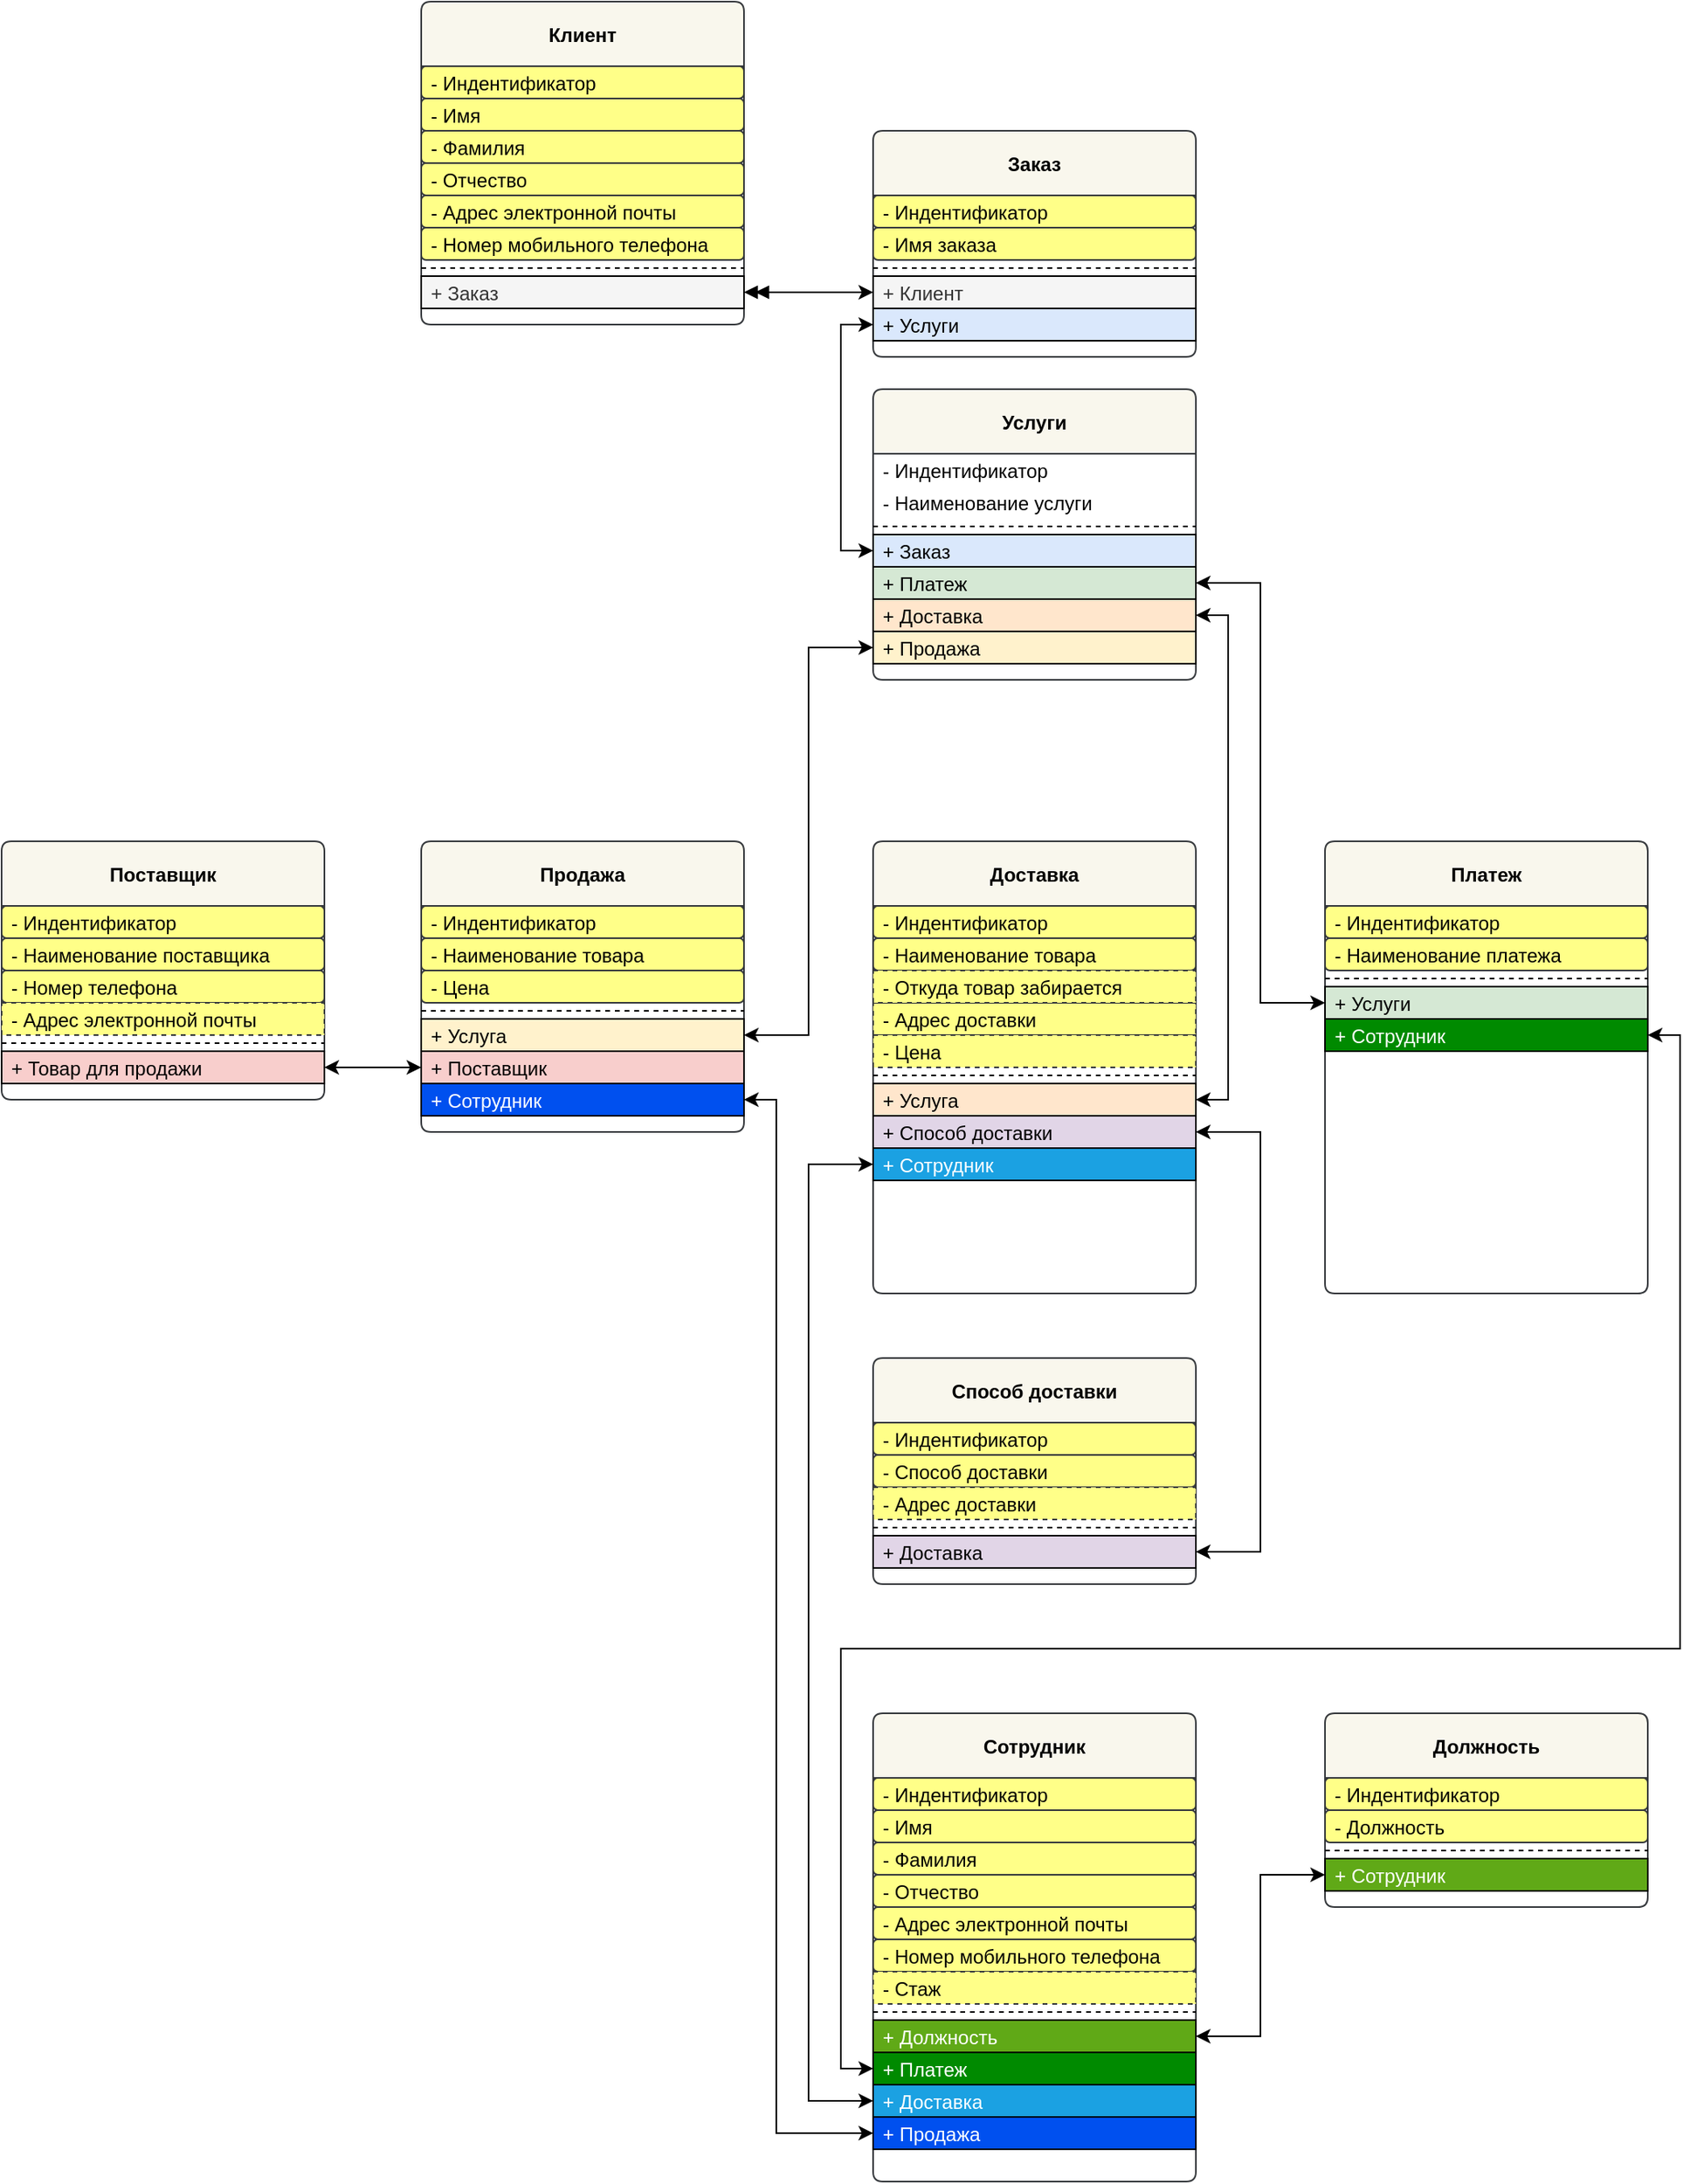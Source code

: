 <mxfile version="15.4.3" type="device"><diagram id="R2lEEEUBdFMjLlhIrx00" name="Page-1"><mxGraphModel dx="4063" dy="54" grid="1" gridSize="10" guides="1" tooltips="1" connect="1" arrows="1" fold="1" page="1" pageScale="1" pageWidth="850" pageHeight="1100" math="0" shadow="0" extFonts="Permanent Marker^https://fonts.googleapis.com/css?family=Permanent+Marker"><root><mxCell id="0"/><mxCell id="1" parent="0"/><mxCell id="EN-Alx5AY8jJZSMHqA6q-45" value="Клиент" style="swimlane;labelBorderColor=none;fontStyle=1;startSize=40;rounded=1;arcSize=5;fillColor=#f9f7ed;strokeColor=#36393d;" vertex="1" parent="1"><mxGeometry x="720" y="2400" width="200" height="200" as="geometry"/></mxCell><mxCell id="EN-Alx5AY8jJZSMHqA6q-49" value="- Имя" style="text;strokeColor=#36393d;fillColor=#ffff88;spacingLeft=4;spacingRight=4;overflow=hidden;rotatable=0;points=[[0,0.5],[1,0.5]];portConstraint=eastwest;fontSize=12;rounded=1;labelBorderColor=none;verticalAlign=middle;" vertex="1" parent="EN-Alx5AY8jJZSMHqA6q-45"><mxGeometry y="60" width="200" height="20" as="geometry"/></mxCell><mxCell id="EN-Alx5AY8jJZSMHqA6q-50" value="- Фамилия" style="text;strokeColor=#36393d;fillColor=#ffff88;spacingLeft=4;spacingRight=4;overflow=hidden;rotatable=0;points=[[0,0.5],[1,0.5]];portConstraint=eastwest;fontSize=12;rounded=1;labelBorderColor=none;verticalAlign=middle;" vertex="1" parent="EN-Alx5AY8jJZSMHqA6q-45"><mxGeometry y="80" width="200" height="20" as="geometry"/></mxCell><mxCell id="EN-Alx5AY8jJZSMHqA6q-51" value="- Отчество" style="text;strokeColor=#36393d;fillColor=#ffff88;spacingLeft=4;spacingRight=4;overflow=hidden;rotatable=0;points=[[0,0.5],[1,0.5]];portConstraint=eastwest;fontSize=12;rounded=1;labelBorderColor=none;verticalAlign=middle;" vertex="1" parent="EN-Alx5AY8jJZSMHqA6q-45"><mxGeometry y="100" width="200" height="20" as="geometry"/></mxCell><mxCell id="EN-Alx5AY8jJZSMHqA6q-52" value="- Индентификатор" style="text;strokeColor=#36393d;fillColor=#ffff88;spacingLeft=4;spacingRight=4;overflow=hidden;rotatable=0;points=[[0,0.5],[1,0.5]];portConstraint=eastwest;fontSize=12;rounded=1;labelBorderColor=none;verticalAlign=middle;" vertex="1" parent="EN-Alx5AY8jJZSMHqA6q-45"><mxGeometry y="40" width="200" height="20" as="geometry"/></mxCell><mxCell id="EN-Alx5AY8jJZSMHqA6q-53" value="- Адрес электронной почты" style="text;strokeColor=#36393d;fillColor=#ffff88;spacingLeft=4;spacingRight=4;overflow=hidden;rotatable=0;points=[[0,0.5],[1,0.5]];portConstraint=eastwest;fontSize=12;rounded=1;labelBorderColor=none;verticalAlign=middle;" vertex="1" parent="EN-Alx5AY8jJZSMHqA6q-45"><mxGeometry y="120" width="200" height="20" as="geometry"/></mxCell><mxCell id="EN-Alx5AY8jJZSMHqA6q-54" value="- Номер мобильного телефона" style="text;strokeColor=#36393d;fillColor=#ffff88;spacingLeft=4;spacingRight=4;overflow=hidden;rotatable=0;points=[[0,0.5],[1,0.5]];portConstraint=eastwest;fontSize=12;rounded=1;labelBorderColor=none;verticalAlign=middle;" vertex="1" parent="EN-Alx5AY8jJZSMHqA6q-45"><mxGeometry y="140" width="200" height="20" as="geometry"/></mxCell><mxCell id="EN-Alx5AY8jJZSMHqA6q-64" value="" style="line;strokeWidth=1;rotatable=0;dashed=1;labelPosition=right;align=left;verticalAlign=middle;spacingTop=0;spacingLeft=6;points=[];portConstraint=eastwest;rounded=1;labelBorderColor=none;" vertex="1" parent="EN-Alx5AY8jJZSMHqA6q-45"><mxGeometry y="160" width="200" height="10" as="geometry"/></mxCell><mxCell id="EN-Alx5AY8jJZSMHqA6q-81" value="+ Заказ" style="text;spacingLeft=4;spacingRight=4;overflow=hidden;rotatable=0;points=[[0,0.5],[1,0.5]];portConstraint=eastwest;fontSize=12;rounded=0;labelBorderColor=none;verticalAlign=middle;fillColor=#f5f5f5;strokeColor=default;fontColor=#333333;" vertex="1" parent="EN-Alx5AY8jJZSMHqA6q-45"><mxGeometry y="170" width="200" height="20" as="geometry"/></mxCell><mxCell id="EN-Alx5AY8jJZSMHqA6q-73" value="Заказ" style="swimlane;labelBorderColor=none;fontStyle=1;startSize=40;rounded=1;arcSize=5;fillColor=#f9f7ed;strokeColor=#36393d;" vertex="1" parent="1"><mxGeometry x="1000" y="2480" width="200" height="140" as="geometry"/></mxCell><mxCell id="EN-Alx5AY8jJZSMHqA6q-84" value="+ Клиент" style="text;spacingLeft=4;spacingRight=4;overflow=hidden;rotatable=0;points=[[0,0.5],[1,0.5]];portConstraint=eastwest;fontSize=12;rounded=0;labelBorderColor=none;verticalAlign=middle;strokeWidth=1;fillColor=#f5f5f5;strokeColor=default;fontColor=#333333;" vertex="1" parent="EN-Alx5AY8jJZSMHqA6q-73"><mxGeometry y="90" width="200" height="20" as="geometry"/></mxCell><mxCell id="EN-Alx5AY8jJZSMHqA6q-74" value="- Имя заказа" style="text;strokeColor=#36393d;fillColor=#ffff88;spacingLeft=4;spacingRight=4;overflow=hidden;rotatable=0;points=[[0,0.5],[1,0.5]];portConstraint=eastwest;fontSize=12;rounded=1;labelBorderColor=none;verticalAlign=middle;" vertex="1" parent="EN-Alx5AY8jJZSMHqA6q-73"><mxGeometry y="60" width="200" height="20" as="geometry"/></mxCell><mxCell id="EN-Alx5AY8jJZSMHqA6q-77" value="- Индентификатор" style="text;strokeColor=#36393d;fillColor=#ffff88;spacingLeft=4;spacingRight=4;overflow=hidden;rotatable=0;points=[[0,0.5],[1,0.5]];portConstraint=eastwest;fontSize=12;rounded=1;labelBorderColor=none;verticalAlign=middle;" vertex="1" parent="EN-Alx5AY8jJZSMHqA6q-73"><mxGeometry y="40" width="200" height="20" as="geometry"/></mxCell><mxCell id="EN-Alx5AY8jJZSMHqA6q-80" value="" style="line;strokeWidth=1;rotatable=0;dashed=1;labelPosition=right;align=left;verticalAlign=middle;spacingTop=0;spacingLeft=6;points=[];portConstraint=eastwest;rounded=1;labelBorderColor=none;" vertex="1" parent="EN-Alx5AY8jJZSMHqA6q-73"><mxGeometry y="80" width="200" height="10" as="geometry"/></mxCell><mxCell id="EN-Alx5AY8jJZSMHqA6q-103" value="+ Услуги" style="text;spacingLeft=4;spacingRight=4;overflow=hidden;rotatable=0;points=[[0,0.5],[1,0.5]];portConstraint=eastwest;fontSize=12;rounded=0;labelBorderColor=none;verticalAlign=middle;fillColor=#dae8fc;strokeColor=default;" vertex="1" parent="EN-Alx5AY8jJZSMHqA6q-73"><mxGeometry y="110" width="200" height="20" as="geometry"/></mxCell><mxCell id="EN-Alx5AY8jJZSMHqA6q-85" style="edgeStyle=orthogonalEdgeStyle;rounded=0;orthogonalLoop=1;jettySize=auto;html=1;endArrow=doubleBlock;endFill=1;entryX=1;entryY=0.5;entryDx=0;entryDy=0;startArrow=classic;startFill=1;" edge="1" parent="1" source="EN-Alx5AY8jJZSMHqA6q-84" target="EN-Alx5AY8jJZSMHqA6q-81"><mxGeometry relative="1" as="geometry"><mxPoint x="610" y="1560" as="targetPoint"/></mxGeometry></mxCell><mxCell id="EN-Alx5AY8jJZSMHqA6q-94" value="Услуги" style="swimlane;labelBorderColor=none;fontStyle=1;startSize=40;rounded=1;arcSize=5;fillColor=#f9f7ed;strokeColor=#36393d;" vertex="1" parent="1"><mxGeometry x="1000" y="2640" width="200" height="180" as="geometry"/></mxCell><mxCell id="EN-Alx5AY8jJZSMHqA6q-95" value="- Наименование услуги" style="text;strokeColor=none;fillColor=none;spacingLeft=4;spacingRight=4;overflow=hidden;rotatable=0;points=[[0,0.5],[1,0.5]];portConstraint=eastwest;fontSize=12;rounded=1;labelBorderColor=none;verticalAlign=middle;" vertex="1" parent="EN-Alx5AY8jJZSMHqA6q-94"><mxGeometry y="60" width="200" height="20" as="geometry"/></mxCell><mxCell id="EN-Alx5AY8jJZSMHqA6q-98" value="- Индентификатор" style="text;strokeColor=none;fillColor=none;spacingLeft=4;spacingRight=4;overflow=hidden;rotatable=0;points=[[0,0.5],[1,0.5]];portConstraint=eastwest;fontSize=12;rounded=1;labelBorderColor=none;verticalAlign=middle;" vertex="1" parent="EN-Alx5AY8jJZSMHqA6q-94"><mxGeometry y="40" width="200" height="20" as="geometry"/></mxCell><mxCell id="EN-Alx5AY8jJZSMHqA6q-99" value="" style="line;strokeWidth=1;rotatable=0;dashed=1;labelPosition=right;align=left;verticalAlign=middle;spacingTop=0;spacingLeft=6;points=[];portConstraint=eastwest;rounded=1;labelBorderColor=none;" vertex="1" parent="EN-Alx5AY8jJZSMHqA6q-94"><mxGeometry y="80" width="200" height="10" as="geometry"/></mxCell><mxCell id="EN-Alx5AY8jJZSMHqA6q-100" value="+ Заказ" style="text;spacingLeft=4;spacingRight=4;overflow=hidden;rotatable=0;points=[[0,0.5],[1,0.5]];portConstraint=eastwest;fontSize=12;rounded=0;labelBorderColor=none;verticalAlign=middle;fillColor=#dae8fc;strokeColor=default;" vertex="1" parent="EN-Alx5AY8jJZSMHqA6q-94"><mxGeometry y="90" width="200" height="20" as="geometry"/></mxCell><mxCell id="EN-Alx5AY8jJZSMHqA6q-183" value="+ Платеж" style="text;strokeColor=default;fillColor=#d5e8d4;spacingLeft=4;spacingRight=4;overflow=hidden;rotatable=0;points=[[0,0.5],[1,0.5]];portConstraint=eastwest;fontSize=12;rounded=0;labelBorderColor=none;verticalAlign=middle;" vertex="1" parent="EN-Alx5AY8jJZSMHqA6q-94"><mxGeometry y="110" width="200" height="20" as="geometry"/></mxCell><mxCell id="EN-Alx5AY8jJZSMHqA6q-184" value="+ Доставка" style="text;strokeColor=default;fillColor=#ffe6cc;spacingLeft=4;spacingRight=4;overflow=hidden;rotatable=0;points=[[0,0.5],[1,0.5]];portConstraint=eastwest;fontSize=12;rounded=0;labelBorderColor=none;verticalAlign=middle;" vertex="1" parent="EN-Alx5AY8jJZSMHqA6q-94"><mxGeometry y="130" width="200" height="20" as="geometry"/></mxCell><mxCell id="EN-Alx5AY8jJZSMHqA6q-185" value="+ Продажа" style="text;strokeColor=default;fillColor=#fff2cc;spacingLeft=4;spacingRight=4;overflow=hidden;rotatable=0;points=[[0,0.5],[1,0.5]];portConstraint=eastwest;fontSize=12;rounded=0;labelBorderColor=none;verticalAlign=middle;" vertex="1" parent="EN-Alx5AY8jJZSMHqA6q-94"><mxGeometry y="150" width="200" height="20" as="geometry"/></mxCell><mxCell id="EN-Alx5AY8jJZSMHqA6q-108" value="Платеж" style="swimlane;labelBorderColor=none;fontStyle=1;startSize=40;rounded=1;arcSize=5;fillColor=#f9f7ed;strokeColor=#36393d;" vertex="1" parent="1"><mxGeometry x="1280" y="2920" width="200" height="280" as="geometry"/></mxCell><mxCell id="EN-Alx5AY8jJZSMHqA6q-109" value="- Наименование платежа" style="text;strokeColor=#36393d;fillColor=#ffff88;spacingLeft=4;spacingRight=4;overflow=hidden;rotatable=0;points=[[0,0.5],[1,0.5]];portConstraint=eastwest;fontSize=12;rounded=1;labelBorderColor=none;verticalAlign=middle;" vertex="1" parent="EN-Alx5AY8jJZSMHqA6q-108"><mxGeometry y="60" width="200" height="20" as="geometry"/></mxCell><mxCell id="EN-Alx5AY8jJZSMHqA6q-110" value="- Индентификатор" style="text;strokeColor=#36393d;fillColor=#ffff88;spacingLeft=4;spacingRight=4;overflow=hidden;rotatable=0;points=[[0,0.5],[1,0.5]];portConstraint=eastwest;fontSize=12;rounded=1;labelBorderColor=none;verticalAlign=middle;" vertex="1" parent="EN-Alx5AY8jJZSMHqA6q-108"><mxGeometry y="40" width="200" height="20" as="geometry"/></mxCell><mxCell id="EN-Alx5AY8jJZSMHqA6q-111" value="" style="line;strokeWidth=1;rotatable=0;dashed=1;labelPosition=right;align=left;verticalAlign=middle;spacingTop=0;spacingLeft=6;points=[];portConstraint=eastwest;rounded=1;labelBorderColor=none;" vertex="1" parent="EN-Alx5AY8jJZSMHqA6q-108"><mxGeometry y="80" width="200" height="10" as="geometry"/></mxCell><mxCell id="EN-Alx5AY8jJZSMHqA6q-112" value="+ Услуги" style="text;strokeColor=default;fillColor=#d5e8d4;spacingLeft=4;spacingRight=4;overflow=hidden;rotatable=0;points=[[0,0.5],[1,0.5]];portConstraint=eastwest;fontSize=12;rounded=0;labelBorderColor=none;verticalAlign=middle;" vertex="1" parent="EN-Alx5AY8jJZSMHqA6q-108"><mxGeometry y="90" width="200" height="20" as="geometry"/></mxCell><mxCell id="EN-Alx5AY8jJZSMHqA6q-196" value="+ Сотрудник" style="text;strokeColor=default;fillColor=#008a00;spacingLeft=4;spacingRight=4;overflow=hidden;rotatable=0;points=[[0,0.5],[1,0.5]];portConstraint=eastwest;fontSize=12;rounded=0;labelBorderColor=none;verticalAlign=middle;fontColor=#ffffff;" vertex="1" parent="EN-Alx5AY8jJZSMHqA6q-108"><mxGeometry y="110" width="200" height="20" as="geometry"/></mxCell><mxCell id="EN-Alx5AY8jJZSMHqA6q-113" value="Доставка" style="swimlane;labelBorderColor=none;fontStyle=1;startSize=40;rounded=1;arcSize=5;fillColor=#f9f7ed;strokeColor=#36393d;" vertex="1" parent="1"><mxGeometry x="1000" y="2920" width="200" height="280" as="geometry"/></mxCell><mxCell id="EN-Alx5AY8jJZSMHqA6q-114" value="- Наименование товара" style="text;strokeColor=#36393d;fillColor=#ffff88;spacingLeft=4;spacingRight=4;overflow=hidden;rotatable=0;points=[[0,0.5],[1,0.5]];portConstraint=eastwest;fontSize=12;rounded=1;labelBorderColor=none;verticalAlign=middle;" vertex="1" parent="EN-Alx5AY8jJZSMHqA6q-113"><mxGeometry y="60" width="200" height="20" as="geometry"/></mxCell><mxCell id="EN-Alx5AY8jJZSMHqA6q-115" value="- Индентификатор" style="text;strokeColor=#36393d;fillColor=#ffff88;spacingLeft=4;spacingRight=4;overflow=hidden;rotatable=0;points=[[0,0.5],[1,0.5]];portConstraint=eastwest;fontSize=12;rounded=1;labelBorderColor=none;verticalAlign=middle;" vertex="1" parent="EN-Alx5AY8jJZSMHqA6q-113"><mxGeometry y="40" width="200" height="20" as="geometry"/></mxCell><mxCell id="EN-Alx5AY8jJZSMHqA6q-116" value="" style="line;strokeWidth=1;rotatable=0;dashed=1;labelPosition=right;align=left;verticalAlign=middle;spacingTop=0;spacingLeft=6;points=[];portConstraint=eastwest;rounded=1;labelBorderColor=none;" vertex="1" parent="EN-Alx5AY8jJZSMHqA6q-113"><mxGeometry y="140" width="200" height="10" as="geometry"/></mxCell><mxCell id="EN-Alx5AY8jJZSMHqA6q-118" value="- Адрес доставки" style="text;strokeColor=#36393d;fillColor=#ffff88;spacingLeft=4;spacingRight=4;overflow=hidden;rotatable=0;points=[[0,0.5],[1,0.5]];portConstraint=eastwest;fontSize=12;rounded=0;dashed=1;labelBorderColor=none;verticalAlign=middle;" vertex="1" parent="EN-Alx5AY8jJZSMHqA6q-113"><mxGeometry y="100" width="200" height="20" as="geometry"/></mxCell><mxCell id="EN-Alx5AY8jJZSMHqA6q-120" value="- Откуда товар забирается" style="text;strokeColor=#36393d;fillColor=#ffff88;spacingLeft=4;spacingRight=4;overflow=hidden;rotatable=0;points=[[0,0.5],[1,0.5]];portConstraint=eastwest;fontSize=12;rounded=0;dashed=1;labelBorderColor=none;verticalAlign=middle;" vertex="1" parent="EN-Alx5AY8jJZSMHqA6q-113"><mxGeometry y="80" width="200" height="20" as="geometry"/></mxCell><mxCell id="EN-Alx5AY8jJZSMHqA6q-134" value="- Цена" style="text;strokeColor=#36393d;fillColor=#ffff88;spacingLeft=4;spacingRight=4;overflow=hidden;rotatable=0;points=[[0,0.5],[1,0.5]];portConstraint=eastwest;fontSize=12;rounded=0;dashed=1;labelBorderColor=none;verticalAlign=middle;" vertex="1" parent="EN-Alx5AY8jJZSMHqA6q-113"><mxGeometry y="120" width="200" height="20" as="geometry"/></mxCell><mxCell id="EN-Alx5AY8jJZSMHqA6q-168" value="+ Способ доставки" style="text;strokeColor=default;fillColor=#e1d5e7;spacingLeft=4;spacingRight=4;overflow=hidden;rotatable=0;points=[[0,0.5],[1,0.5]];portConstraint=eastwest;fontSize=12;rounded=0;labelBorderColor=none;verticalAlign=middle;" vertex="1" parent="EN-Alx5AY8jJZSMHqA6q-113"><mxGeometry y="170" width="200" height="20" as="geometry"/></mxCell><mxCell id="EN-Alx5AY8jJZSMHqA6q-188" value="+ Услуга" style="text;strokeColor=default;fillColor=#ffe6cc;spacingLeft=4;spacingRight=4;overflow=hidden;rotatable=0;points=[[0,0.5],[1,0.5]];portConstraint=eastwest;fontSize=12;rounded=0;labelBorderColor=none;verticalAlign=middle;" vertex="1" parent="EN-Alx5AY8jJZSMHqA6q-113"><mxGeometry y="150" width="200" height="20" as="geometry"/></mxCell><mxCell id="EN-Alx5AY8jJZSMHqA6q-193" value="+ Сотрудник" style="text;strokeColor=default;fillColor=#1ba1e2;spacingLeft=4;spacingRight=4;overflow=hidden;rotatable=0;points=[[0,0.5],[1,0.5]];portConstraint=eastwest;fontSize=12;rounded=0;labelBorderColor=none;verticalAlign=middle;fontColor=#ffffff;" vertex="1" parent="EN-Alx5AY8jJZSMHqA6q-113"><mxGeometry y="190" width="200" height="20" as="geometry"/></mxCell><mxCell id="EN-Alx5AY8jJZSMHqA6q-126" value="Продажа" style="swimlane;labelBorderColor=none;fontStyle=1;startSize=40;rounded=1;arcSize=5;fillColor=#f9f7ed;strokeColor=#36393d;" vertex="1" parent="1"><mxGeometry x="720" y="2920" width="200" height="180" as="geometry"/></mxCell><mxCell id="EN-Alx5AY8jJZSMHqA6q-127" value="- Наименование товара" style="text;strokeColor=#36393d;fillColor=#ffff88;spacingLeft=4;spacingRight=4;overflow=hidden;rotatable=0;points=[[0,0.5],[1,0.5]];portConstraint=eastwest;fontSize=12;rounded=1;labelBorderColor=none;verticalAlign=middle;" vertex="1" parent="EN-Alx5AY8jJZSMHqA6q-126"><mxGeometry y="60" width="200" height="20" as="geometry"/></mxCell><mxCell id="EN-Alx5AY8jJZSMHqA6q-128" value="- Индентификатор" style="text;strokeColor=#36393d;fillColor=#ffff88;spacingLeft=4;spacingRight=4;overflow=hidden;rotatable=0;points=[[0,0.5],[1,0.5]];portConstraint=eastwest;fontSize=12;rounded=1;labelBorderColor=none;verticalAlign=middle;" vertex="1" parent="EN-Alx5AY8jJZSMHqA6q-126"><mxGeometry y="40" width="200" height="20" as="geometry"/></mxCell><mxCell id="EN-Alx5AY8jJZSMHqA6q-129" value="" style="line;strokeWidth=1;rotatable=0;dashed=1;labelPosition=right;align=left;verticalAlign=middle;spacingTop=0;spacingLeft=6;points=[];portConstraint=eastwest;rounded=1;labelBorderColor=none;" vertex="1" parent="EN-Alx5AY8jJZSMHqA6q-126"><mxGeometry y="100" width="200" height="10" as="geometry"/></mxCell><mxCell id="EN-Alx5AY8jJZSMHqA6q-133" value="- Цена" style="text;strokeColor=#36393d;fillColor=#ffff88;spacingLeft=4;spacingRight=4;overflow=hidden;rotatable=0;points=[[0,0.5],[1,0.5]];portConstraint=eastwest;fontSize=12;rounded=1;labelBorderColor=none;verticalAlign=middle;" vertex="1" parent="EN-Alx5AY8jJZSMHqA6q-126"><mxGeometry y="80" width="200" height="20" as="geometry"/></mxCell><mxCell id="EN-Alx5AY8jJZSMHqA6q-178" value="+ Поставщик" style="text;strokeColor=default;fillColor=#f8cecc;spacingLeft=4;spacingRight=4;overflow=hidden;rotatable=0;points=[[0,0.5],[1,0.5]];portConstraint=eastwest;fontSize=12;rounded=0;labelBorderColor=none;verticalAlign=middle;" vertex="1" parent="EN-Alx5AY8jJZSMHqA6q-126"><mxGeometry y="130" width="200" height="20" as="geometry"/></mxCell><mxCell id="EN-Alx5AY8jJZSMHqA6q-187" value="+ Услуга" style="text;strokeColor=default;fillColor=#fff2cc;spacingLeft=4;spacingRight=4;overflow=hidden;rotatable=0;points=[[0,0.5],[1,0.5]];portConstraint=eastwest;fontSize=12;rounded=0;labelBorderColor=none;verticalAlign=middle;" vertex="1" parent="EN-Alx5AY8jJZSMHqA6q-126"><mxGeometry y="110" width="200" height="20" as="geometry"/></mxCell><mxCell id="EN-Alx5AY8jJZSMHqA6q-195" value="+ Сотрудник" style="text;strokeColor=default;fillColor=#0050ef;spacingLeft=4;spacingRight=4;overflow=hidden;rotatable=0;points=[[0,0.5],[1,0.5]];portConstraint=eastwest;fontSize=12;rounded=0;labelBorderColor=none;verticalAlign=middle;fontColor=#ffffff;" vertex="1" parent="EN-Alx5AY8jJZSMHqA6q-126"><mxGeometry y="150" width="200" height="20" as="geometry"/></mxCell><mxCell id="EN-Alx5AY8jJZSMHqA6q-138" value="Сотрудник" style="swimlane;labelBorderColor=none;fontStyle=1;startSize=40;rounded=1;arcSize=5;fillColor=#f9f7ed;strokeColor=#36393d;" vertex="1" parent="1"><mxGeometry x="1000" y="3460" width="200" height="290" as="geometry"/></mxCell><mxCell id="EN-Alx5AY8jJZSMHqA6q-139" value="- Имя" style="text;strokeColor=#36393d;fillColor=#ffff88;spacingLeft=4;spacingRight=4;overflow=hidden;rotatable=0;points=[[0,0.5],[1,0.5]];portConstraint=eastwest;fontSize=12;rounded=1;labelBorderColor=none;verticalAlign=middle;" vertex="1" parent="EN-Alx5AY8jJZSMHqA6q-138"><mxGeometry y="60" width="200" height="20" as="geometry"/></mxCell><mxCell id="EN-Alx5AY8jJZSMHqA6q-140" value="- Фамилия" style="text;strokeColor=#36393d;fillColor=#ffff88;spacingLeft=4;spacingRight=4;overflow=hidden;rotatable=0;points=[[0,0.5],[1,0.5]];portConstraint=eastwest;fontSize=12;rounded=1;labelBorderColor=none;verticalAlign=middle;" vertex="1" parent="EN-Alx5AY8jJZSMHqA6q-138"><mxGeometry y="80" width="200" height="20" as="geometry"/></mxCell><mxCell id="EN-Alx5AY8jJZSMHqA6q-141" value="- Отчество" style="text;strokeColor=#36393d;fillColor=#ffff88;spacingLeft=4;spacingRight=4;overflow=hidden;rotatable=0;points=[[0,0.5],[1,0.5]];portConstraint=eastwest;fontSize=12;rounded=1;labelBorderColor=none;verticalAlign=middle;" vertex="1" parent="EN-Alx5AY8jJZSMHqA6q-138"><mxGeometry y="100" width="200" height="20" as="geometry"/></mxCell><mxCell id="EN-Alx5AY8jJZSMHqA6q-142" value="- Индентификатор" style="text;strokeColor=#36393d;fillColor=#ffff88;spacingLeft=4;spacingRight=4;overflow=hidden;rotatable=0;points=[[0,0.5],[1,0.5]];portConstraint=eastwest;fontSize=12;rounded=1;labelBorderColor=none;verticalAlign=middle;" vertex="1" parent="EN-Alx5AY8jJZSMHqA6q-138"><mxGeometry y="40" width="200" height="20" as="geometry"/></mxCell><mxCell id="EN-Alx5AY8jJZSMHqA6q-143" value="- Адрес электронной почты" style="text;strokeColor=#36393d;fillColor=#ffff88;spacingLeft=4;spacingRight=4;overflow=hidden;rotatable=0;points=[[0,0.5],[1,0.5]];portConstraint=eastwest;fontSize=12;rounded=1;labelBorderColor=none;verticalAlign=middle;" vertex="1" parent="EN-Alx5AY8jJZSMHqA6q-138"><mxGeometry y="120" width="200" height="20" as="geometry"/></mxCell><mxCell id="EN-Alx5AY8jJZSMHqA6q-144" value="- Номер мобильного телефона" style="text;strokeColor=#36393d;fillColor=#ffff88;spacingLeft=4;spacingRight=4;overflow=hidden;rotatable=0;points=[[0,0.5],[1,0.5]];portConstraint=eastwest;fontSize=12;rounded=1;labelBorderColor=none;verticalAlign=middle;" vertex="1" parent="EN-Alx5AY8jJZSMHqA6q-138"><mxGeometry y="140" width="200" height="20" as="geometry"/></mxCell><mxCell id="EN-Alx5AY8jJZSMHqA6q-145" value="" style="line;strokeWidth=1;rotatable=0;dashed=1;labelPosition=right;align=left;verticalAlign=middle;spacingTop=0;spacingLeft=6;points=[];portConstraint=eastwest;rounded=1;labelBorderColor=none;" vertex="1" parent="EN-Alx5AY8jJZSMHqA6q-138"><mxGeometry y="180" width="200" height="10" as="geometry"/></mxCell><mxCell id="EN-Alx5AY8jJZSMHqA6q-156" value="- Стаж" style="text;strokeColor=#36393d;fillColor=#ffff88;spacingLeft=4;spacingRight=4;overflow=hidden;rotatable=0;points=[[0,0.5],[1,0.5]];portConstraint=eastwest;fontSize=12;rounded=0;dashed=1;labelBorderColor=none;verticalAlign=middle;" vertex="1" parent="EN-Alx5AY8jJZSMHqA6q-138"><mxGeometry y="160" width="200" height="20" as="geometry"/></mxCell><mxCell id="EN-Alx5AY8jJZSMHqA6q-157" value="+ Должность" style="text;strokeColor=default;fillColor=#60a917;spacingLeft=4;spacingRight=4;overflow=hidden;rotatable=0;points=[[0,0.5],[1,0.5]];portConstraint=eastwest;fontSize=12;rounded=0;labelBorderColor=none;verticalAlign=middle;fontColor=#ffffff;" vertex="1" parent="EN-Alx5AY8jJZSMHqA6q-138"><mxGeometry y="190" width="200" height="20" as="geometry"/></mxCell><mxCell id="EN-Alx5AY8jJZSMHqA6q-197" value="+ Платеж" style="text;strokeColor=default;fillColor=#008a00;spacingLeft=4;spacingRight=4;overflow=hidden;rotatable=0;points=[[0,0.5],[1,0.5]];portConstraint=eastwest;fontSize=12;rounded=0;labelBorderColor=none;verticalAlign=middle;fontColor=#ffffff;" vertex="1" parent="EN-Alx5AY8jJZSMHqA6q-138"><mxGeometry y="210" width="200" height="20" as="geometry"/></mxCell><mxCell id="EN-Alx5AY8jJZSMHqA6q-198" value="+ Доставка" style="text;strokeColor=default;fillColor=#1ba1e2;spacingLeft=4;spacingRight=4;overflow=hidden;rotatable=0;points=[[0,0.5],[1,0.5]];portConstraint=eastwest;fontSize=12;rounded=0;labelBorderColor=none;verticalAlign=middle;fontColor=#ffffff;" vertex="1" parent="EN-Alx5AY8jJZSMHqA6q-138"><mxGeometry y="230" width="200" height="20" as="geometry"/></mxCell><mxCell id="EN-Alx5AY8jJZSMHqA6q-199" value="+ Продажа" style="text;strokeColor=default;fillColor=#0050ef;spacingLeft=4;spacingRight=4;overflow=hidden;rotatable=0;points=[[0,0.5],[1,0.5]];portConstraint=eastwest;fontSize=12;rounded=0;labelBorderColor=none;verticalAlign=middle;fontColor=#ffffff;" vertex="1" parent="EN-Alx5AY8jJZSMHqA6q-138"><mxGeometry y="250" width="200" height="20" as="geometry"/></mxCell><mxCell id="EN-Alx5AY8jJZSMHqA6q-147" value="Должность" style="swimlane;labelBorderColor=none;fontStyle=1;startSize=40;rounded=1;arcSize=5;fillColor=#f9f7ed;strokeColor=#36393d;" vertex="1" parent="1"><mxGeometry x="1280" y="3460" width="200" height="120" as="geometry"/></mxCell><mxCell id="EN-Alx5AY8jJZSMHqA6q-148" value="- Должность" style="text;strokeColor=#36393d;fillColor=#ffff88;spacingLeft=4;spacingRight=4;overflow=hidden;rotatable=0;points=[[0,0.5],[1,0.5]];portConstraint=eastwest;fontSize=12;rounded=1;labelBorderColor=none;verticalAlign=middle;" vertex="1" parent="EN-Alx5AY8jJZSMHqA6q-147"><mxGeometry y="60" width="200" height="20" as="geometry"/></mxCell><mxCell id="EN-Alx5AY8jJZSMHqA6q-151" value="- Индентификатор" style="text;strokeColor=#36393d;fillColor=#ffff88;spacingLeft=4;spacingRight=4;overflow=hidden;rotatable=0;points=[[0,0.5],[1,0.5]];portConstraint=eastwest;fontSize=12;rounded=1;labelBorderColor=none;verticalAlign=middle;" vertex="1" parent="EN-Alx5AY8jJZSMHqA6q-147"><mxGeometry y="40" width="200" height="20" as="geometry"/></mxCell><mxCell id="EN-Alx5AY8jJZSMHqA6q-154" value="" style="line;strokeWidth=1;rotatable=0;dashed=1;labelPosition=right;align=left;verticalAlign=middle;spacingTop=0;spacingLeft=6;points=[];portConstraint=eastwest;rounded=1;labelBorderColor=none;" vertex="1" parent="EN-Alx5AY8jJZSMHqA6q-147"><mxGeometry y="80" width="200" height="10" as="geometry"/></mxCell><mxCell id="EN-Alx5AY8jJZSMHqA6q-159" value="+ Сотрудник" style="text;strokeColor=default;fillColor=#60a917;spacingLeft=4;spacingRight=4;overflow=hidden;rotatable=0;points=[[0,0.5],[1,0.5]];portConstraint=eastwest;fontSize=12;rounded=0;labelBorderColor=none;verticalAlign=middle;fontColor=#ffffff;" vertex="1" parent="EN-Alx5AY8jJZSMHqA6q-147"><mxGeometry y="90" width="200" height="20" as="geometry"/></mxCell><mxCell id="EN-Alx5AY8jJZSMHqA6q-160" style="edgeStyle=orthogonalEdgeStyle;rounded=0;orthogonalLoop=1;jettySize=auto;html=1;entryX=0;entryY=0.5;entryDx=0;entryDy=0;startArrow=classic;startFill=1;endArrow=classic;endFill=1;" edge="1" parent="1" source="EN-Alx5AY8jJZSMHqA6q-157" target="EN-Alx5AY8jJZSMHqA6q-159"><mxGeometry relative="1" as="geometry"/></mxCell><mxCell id="EN-Alx5AY8jJZSMHqA6q-161" value="Способ доставки" style="swimlane;labelBorderColor=none;fontStyle=1;startSize=40;rounded=1;arcSize=5;fillColor=#f9f7ed;strokeColor=#36393d;" vertex="1" parent="1"><mxGeometry x="1000" y="3240" width="200" height="140" as="geometry"/></mxCell><mxCell id="EN-Alx5AY8jJZSMHqA6q-162" value="- Способ доставки" style="text;strokeColor=#36393d;fillColor=#ffff88;spacingLeft=4;spacingRight=4;overflow=hidden;rotatable=0;points=[[0,0.5],[1,0.5]];portConstraint=eastwest;fontSize=12;rounded=1;labelBorderColor=none;verticalAlign=middle;" vertex="1" parent="EN-Alx5AY8jJZSMHqA6q-161"><mxGeometry y="60" width="200" height="20" as="geometry"/></mxCell><mxCell id="EN-Alx5AY8jJZSMHqA6q-163" value="- Индентификатор" style="text;strokeColor=#36393d;fillColor=#ffff88;spacingLeft=4;spacingRight=4;overflow=hidden;rotatable=0;points=[[0,0.5],[1,0.5]];portConstraint=eastwest;fontSize=12;rounded=1;labelBorderColor=none;verticalAlign=middle;" vertex="1" parent="EN-Alx5AY8jJZSMHqA6q-161"><mxGeometry y="40" width="200" height="20" as="geometry"/></mxCell><mxCell id="EN-Alx5AY8jJZSMHqA6q-164" value="" style="line;strokeWidth=1;rotatable=0;dashed=1;labelPosition=right;align=left;verticalAlign=middle;spacingTop=0;spacingLeft=6;points=[];portConstraint=eastwest;rounded=1;labelBorderColor=none;" vertex="1" parent="EN-Alx5AY8jJZSMHqA6q-161"><mxGeometry y="100" width="200" height="10" as="geometry"/></mxCell><mxCell id="EN-Alx5AY8jJZSMHqA6q-167" value="- Адрес доставки" style="text;strokeColor=#36393d;fillColor=#ffff88;spacingLeft=4;spacingRight=4;overflow=hidden;rotatable=0;points=[[0,0.5],[1,0.5]];portConstraint=eastwest;fontSize=12;rounded=0;dashed=1;labelBorderColor=none;verticalAlign=middle;" vertex="1" parent="EN-Alx5AY8jJZSMHqA6q-161"><mxGeometry y="80" width="200" height="20" as="geometry"/></mxCell><mxCell id="EN-Alx5AY8jJZSMHqA6q-169" value="+ Доставка" style="text;strokeColor=default;fillColor=#e1d5e7;spacingLeft=4;spacingRight=4;overflow=hidden;rotatable=0;points=[[0,0.5],[1,0.5]];portConstraint=eastwest;fontSize=12;rounded=0;labelBorderColor=none;verticalAlign=middle;" vertex="1" parent="EN-Alx5AY8jJZSMHqA6q-161"><mxGeometry y="110" width="200" height="20" as="geometry"/></mxCell><mxCell id="EN-Alx5AY8jJZSMHqA6q-171" value="Поставщик" style="swimlane;labelBorderColor=none;fontStyle=1;startSize=40;rounded=1;arcSize=5;fillColor=#f9f7ed;strokeColor=#36393d;" vertex="1" parent="1"><mxGeometry x="460" y="2920" width="200" height="160" as="geometry"/></mxCell><mxCell id="EN-Alx5AY8jJZSMHqA6q-172" value="- Наименование поставщика" style="text;strokeColor=#36393d;fillColor=#ffff88;spacingLeft=4;spacingRight=4;overflow=hidden;rotatable=0;points=[[0,0.5],[1,0.5]];portConstraint=eastwest;fontSize=12;rounded=1;labelBorderColor=none;verticalAlign=middle;" vertex="1" parent="EN-Alx5AY8jJZSMHqA6q-171"><mxGeometry y="60" width="200" height="20" as="geometry"/></mxCell><mxCell id="EN-Alx5AY8jJZSMHqA6q-173" value="- Индентификатор" style="text;strokeColor=#36393d;fillColor=#ffff88;spacingLeft=4;spacingRight=4;overflow=hidden;rotatable=0;points=[[0,0.5],[1,0.5]];portConstraint=eastwest;fontSize=12;rounded=1;labelBorderColor=none;verticalAlign=middle;" vertex="1" parent="EN-Alx5AY8jJZSMHqA6q-171"><mxGeometry y="40" width="200" height="20" as="geometry"/></mxCell><mxCell id="EN-Alx5AY8jJZSMHqA6q-174" value="" style="line;strokeWidth=1;rotatable=0;dashed=1;labelPosition=right;align=left;verticalAlign=middle;spacingTop=0;spacingLeft=6;points=[];portConstraint=eastwest;rounded=1;labelBorderColor=none;" vertex="1" parent="EN-Alx5AY8jJZSMHqA6q-171"><mxGeometry y="120" width="200" height="10" as="geometry"/></mxCell><mxCell id="EN-Alx5AY8jJZSMHqA6q-175" value="+ Товар для продажи" style="text;spacingLeft=4;spacingRight=4;overflow=hidden;rotatable=0;points=[[0,0.5],[1,0.5]];portConstraint=eastwest;fontSize=12;rounded=0;labelBorderColor=none;verticalAlign=middle;fillColor=#f8cecc;strokeColor=default;" vertex="1" parent="EN-Alx5AY8jJZSMHqA6q-171"><mxGeometry y="130" width="200" height="20" as="geometry"/></mxCell><mxCell id="EN-Alx5AY8jJZSMHqA6q-176" value="- Номер телефона" style="text;strokeColor=#36393d;fillColor=#ffff88;spacingLeft=4;spacingRight=4;overflow=hidden;rotatable=0;points=[[0,0.5],[1,0.5]];portConstraint=eastwest;fontSize=12;rounded=1;labelBorderColor=none;verticalAlign=middle;" vertex="1" parent="EN-Alx5AY8jJZSMHqA6q-171"><mxGeometry y="80" width="200" height="20" as="geometry"/></mxCell><mxCell id="EN-Alx5AY8jJZSMHqA6q-177" value="- Адрес электронной почты" style="text;strokeColor=#36393d;fillColor=#ffff88;spacingLeft=4;spacingRight=4;overflow=hidden;rotatable=0;points=[[0,0.5],[1,0.5]];portConstraint=eastwest;fontSize=12;rounded=0;dashed=1;labelBorderColor=none;verticalAlign=middle;" vertex="1" parent="EN-Alx5AY8jJZSMHqA6q-171"><mxGeometry y="100" width="200" height="20" as="geometry"/></mxCell><mxCell id="EN-Alx5AY8jJZSMHqA6q-179" style="edgeStyle=orthogonalEdgeStyle;rounded=0;orthogonalLoop=1;jettySize=auto;html=1;entryX=1;entryY=0.5;entryDx=0;entryDy=0;startArrow=classic;startFill=1;endArrow=classic;endFill=1;" edge="1" parent="1" source="EN-Alx5AY8jJZSMHqA6q-178" target="EN-Alx5AY8jJZSMHqA6q-175"><mxGeometry relative="1" as="geometry"/></mxCell><mxCell id="EN-Alx5AY8jJZSMHqA6q-180" style="edgeStyle=orthogonalEdgeStyle;rounded=0;orthogonalLoop=1;jettySize=auto;html=1;entryX=0;entryY=0.5;entryDx=0;entryDy=0;startArrow=classic;startFill=1;endArrow=classic;endFill=1;" edge="1" parent="1" source="EN-Alx5AY8jJZSMHqA6q-103" target="EN-Alx5AY8jJZSMHqA6q-100"><mxGeometry relative="1" as="geometry"/></mxCell><mxCell id="EN-Alx5AY8jJZSMHqA6q-189" style="edgeStyle=orthogonalEdgeStyle;rounded=0;orthogonalLoop=1;jettySize=auto;html=1;entryX=0;entryY=0.5;entryDx=0;entryDy=0;startArrow=classic;startFill=1;endArrow=classic;endFill=1;" edge="1" parent="1" source="EN-Alx5AY8jJZSMHqA6q-187" target="EN-Alx5AY8jJZSMHqA6q-185"><mxGeometry relative="1" as="geometry"/></mxCell><mxCell id="EN-Alx5AY8jJZSMHqA6q-190" style="edgeStyle=orthogonalEdgeStyle;rounded=0;orthogonalLoop=1;jettySize=auto;html=1;entryX=1;entryY=0.5;entryDx=0;entryDy=0;startArrow=classic;startFill=1;endArrow=classic;endFill=1;" edge="1" parent="1" source="EN-Alx5AY8jJZSMHqA6q-188" target="EN-Alx5AY8jJZSMHqA6q-184"><mxGeometry relative="1" as="geometry"><Array as="points"><mxPoint x="1220" y="3080"/><mxPoint x="1220" y="2780"/></Array></mxGeometry></mxCell><mxCell id="EN-Alx5AY8jJZSMHqA6q-191" style="edgeStyle=orthogonalEdgeStyle;rounded=0;orthogonalLoop=1;jettySize=auto;html=1;entryX=1;entryY=0.5;entryDx=0;entryDy=0;startArrow=classic;startFill=1;endArrow=classic;endFill=1;" edge="1" parent="1" source="EN-Alx5AY8jJZSMHqA6q-112" target="EN-Alx5AY8jJZSMHqA6q-183"><mxGeometry relative="1" as="geometry"/></mxCell><mxCell id="EN-Alx5AY8jJZSMHqA6q-194" style="edgeStyle=orthogonalEdgeStyle;rounded=0;orthogonalLoop=1;jettySize=auto;html=1;entryX=1;entryY=0.5;entryDx=0;entryDy=0;startArrow=classic;startFill=1;endArrow=classic;endFill=1;" edge="1" parent="1" source="EN-Alx5AY8jJZSMHqA6q-169" target="EN-Alx5AY8jJZSMHqA6q-168"><mxGeometry relative="1" as="geometry"><Array as="points"><mxPoint x="1240" y="3360"/><mxPoint x="1240" y="3100"/></Array></mxGeometry></mxCell><mxCell id="EN-Alx5AY8jJZSMHqA6q-200" style="edgeStyle=orthogonalEdgeStyle;rounded=0;orthogonalLoop=1;jettySize=auto;html=1;entryX=0;entryY=0.5;entryDx=0;entryDy=0;startArrow=classic;startFill=1;endArrow=classic;endFill=1;exitX=1;exitY=0.5;exitDx=0;exitDy=0;" edge="1" parent="1" source="EN-Alx5AY8jJZSMHqA6q-196" target="EN-Alx5AY8jJZSMHqA6q-197"><mxGeometry relative="1" as="geometry"><Array as="points"><mxPoint x="1500" y="3040"/><mxPoint x="1500" y="3420"/><mxPoint x="980" y="3420"/><mxPoint x="980" y="3680"/></Array></mxGeometry></mxCell><mxCell id="EN-Alx5AY8jJZSMHqA6q-203" style="edgeStyle=orthogonalEdgeStyle;rounded=0;orthogonalLoop=1;jettySize=auto;html=1;entryX=0;entryY=0.5;entryDx=0;entryDy=0;startArrow=classic;startFill=1;endArrow=classic;endFill=1;" edge="1" parent="1" source="EN-Alx5AY8jJZSMHqA6q-193" target="EN-Alx5AY8jJZSMHqA6q-198"><mxGeometry relative="1" as="geometry"><Array as="points"><mxPoint x="960" y="3120"/><mxPoint x="960" y="3700"/></Array></mxGeometry></mxCell><mxCell id="EN-Alx5AY8jJZSMHqA6q-204" style="edgeStyle=orthogonalEdgeStyle;rounded=0;orthogonalLoop=1;jettySize=auto;html=1;entryX=0;entryY=0.5;entryDx=0;entryDy=0;startArrow=classic;startFill=1;endArrow=classic;endFill=1;" edge="1" parent="1" source="EN-Alx5AY8jJZSMHqA6q-195" target="EN-Alx5AY8jJZSMHqA6q-199"><mxGeometry relative="1" as="geometry"><Array as="points"><mxPoint x="940" y="3080"/><mxPoint x="940" y="3720"/></Array></mxGeometry></mxCell></root></mxGraphModel></diagram></mxfile>